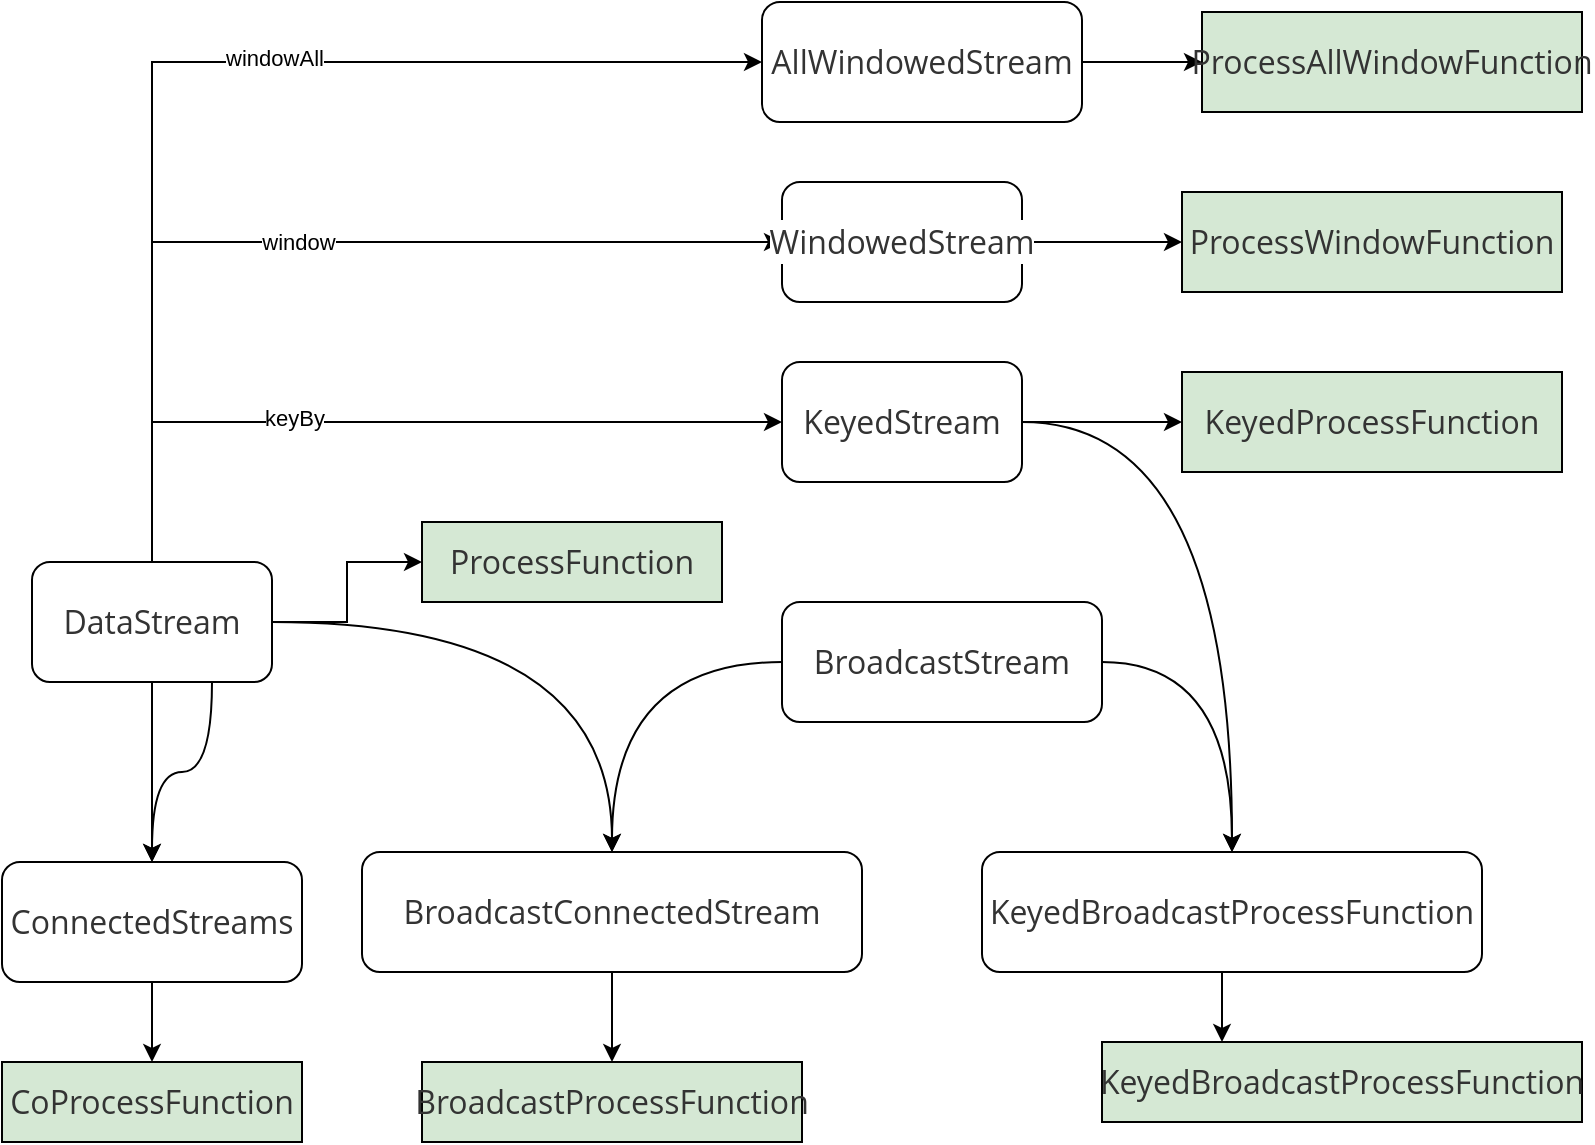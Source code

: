 <mxfile version="27.2.0">
  <diagram name="第 1 页" id="700i1c7fOfJC0uIgooza">
    <mxGraphModel dx="1104" dy="883" grid="1" gridSize="10" guides="1" tooltips="1" connect="1" arrows="1" fold="1" page="1" pageScale="1" pageWidth="827" pageHeight="1169" math="0" shadow="0">
      <root>
        <mxCell id="0" />
        <mxCell id="1" parent="0" />
        <mxCell id="dK5d3HkFo_gg-FZk3Kwn-11" value="" style="edgeStyle=orthogonalEdgeStyle;rounded=0;orthogonalLoop=1;jettySize=auto;html=1;curved=1;" edge="1" parent="1" source="YXj8AyzEQjbcFUg-LPdd-1" target="dK5d3HkFo_gg-FZk3Kwn-10">
          <mxGeometry relative="1" as="geometry" />
        </mxCell>
        <mxCell id="dK5d3HkFo_gg-FZk3Kwn-12" style="edgeStyle=orthogonalEdgeStyle;rounded=0;orthogonalLoop=1;jettySize=auto;html=1;exitX=0.75;exitY=1;exitDx=0;exitDy=0;entryX=0.5;entryY=0;entryDx=0;entryDy=0;curved=1;" edge="1" parent="1" source="YXj8AyzEQjbcFUg-LPdd-1" target="dK5d3HkFo_gg-FZk3Kwn-10">
          <mxGeometry relative="1" as="geometry" />
        </mxCell>
        <mxCell id="dK5d3HkFo_gg-FZk3Kwn-13" style="edgeStyle=orthogonalEdgeStyle;rounded=0;orthogonalLoop=1;jettySize=auto;html=1;exitX=0.5;exitY=0;exitDx=0;exitDy=0;entryX=0;entryY=0.5;entryDx=0;entryDy=0;" edge="1" parent="1" source="YXj8AyzEQjbcFUg-LPdd-1" target="YXj8AyzEQjbcFUg-LPdd-4">
          <mxGeometry relative="1" as="geometry" />
        </mxCell>
        <mxCell id="dK5d3HkFo_gg-FZk3Kwn-15" value="window" style="edgeLabel;html=1;align=center;verticalAlign=middle;resizable=0;points=[];" vertex="1" connectable="0" parent="dK5d3HkFo_gg-FZk3Kwn-13">
          <mxGeometry x="-0.019" relative="1" as="geometry">
            <mxPoint as="offset" />
          </mxGeometry>
        </mxCell>
        <mxCell id="dK5d3HkFo_gg-FZk3Kwn-14" style="edgeStyle=orthogonalEdgeStyle;rounded=0;orthogonalLoop=1;jettySize=auto;html=1;exitX=0.5;exitY=0;exitDx=0;exitDy=0;entryX=0;entryY=0.5;entryDx=0;entryDy=0;" edge="1" parent="1" source="YXj8AyzEQjbcFUg-LPdd-1" target="YXj8AyzEQjbcFUg-LPdd-2">
          <mxGeometry relative="1" as="geometry" />
        </mxCell>
        <mxCell id="dK5d3HkFo_gg-FZk3Kwn-16" value="keyBy" style="edgeLabel;html=1;align=center;verticalAlign=middle;resizable=0;points=[];" vertex="1" connectable="0" parent="dK5d3HkFo_gg-FZk3Kwn-14">
          <mxGeometry x="-0.268" y="2" relative="1" as="geometry">
            <mxPoint as="offset" />
          </mxGeometry>
        </mxCell>
        <mxCell id="dK5d3HkFo_gg-FZk3Kwn-17" style="edgeStyle=orthogonalEdgeStyle;rounded=0;orthogonalLoop=1;jettySize=auto;html=1;exitX=0.5;exitY=0;exitDx=0;exitDy=0;entryX=0;entryY=0.5;entryDx=0;entryDy=0;" edge="1" parent="1" source="YXj8AyzEQjbcFUg-LPdd-1" target="YXj8AyzEQjbcFUg-LPdd-6">
          <mxGeometry relative="1" as="geometry" />
        </mxCell>
        <mxCell id="dK5d3HkFo_gg-FZk3Kwn-18" value="windowAll" style="edgeLabel;html=1;align=center;verticalAlign=middle;resizable=0;points=[];" vertex="1" connectable="0" parent="dK5d3HkFo_gg-FZk3Kwn-17">
          <mxGeometry x="0.121" y="2" relative="1" as="geometry">
            <mxPoint as="offset" />
          </mxGeometry>
        </mxCell>
        <mxCell id="dK5d3HkFo_gg-FZk3Kwn-29" style="edgeStyle=orthogonalEdgeStyle;rounded=0;orthogonalLoop=1;jettySize=auto;html=1;exitX=1;exitY=0.5;exitDx=0;exitDy=0;entryX=0;entryY=0.5;entryDx=0;entryDy=0;" edge="1" parent="1" source="YXj8AyzEQjbcFUg-LPdd-1" target="dK5d3HkFo_gg-FZk3Kwn-27">
          <mxGeometry relative="1" as="geometry" />
        </mxCell>
        <mxCell id="YXj8AyzEQjbcFUg-LPdd-1" value="&lt;span style=&quot;caret-color: rgb(0, 122, 255); color: rgb(51, 51, 51); font-family: &amp;quot;Open Sans&amp;quot;, &amp;quot;Clear Sans&amp;quot;, &amp;quot;Helvetica Neue&amp;quot;, Helvetica, Arial, &amp;quot;Segoe UI Emoji&amp;quot;, sans-serif; font-size: 16px; orphans: 4; text-align: start; white-space-collapse: preserve; background-color: rgb(255, 255, 255);&quot;&gt;DataStream&lt;/span&gt;" style="rounded=1;whiteSpace=wrap;html=1;" parent="1" vertex="1">
          <mxGeometry x="85" y="380" width="120" height="60" as="geometry" />
        </mxCell>
        <mxCell id="dK5d3HkFo_gg-FZk3Kwn-8" style="edgeStyle=orthogonalEdgeStyle;rounded=0;orthogonalLoop=1;jettySize=auto;html=1;exitX=1;exitY=0.5;exitDx=0;exitDy=0;curved=1;" edge="1" parent="1" source="YXj8AyzEQjbcFUg-LPdd-2" target="dK5d3HkFo_gg-FZk3Kwn-6">
          <mxGeometry relative="1" as="geometry" />
        </mxCell>
        <mxCell id="dK5d3HkFo_gg-FZk3Kwn-20" value="" style="edgeStyle=orthogonalEdgeStyle;rounded=0;orthogonalLoop=1;jettySize=auto;html=1;" edge="1" parent="1" source="YXj8AyzEQjbcFUg-LPdd-2">
          <mxGeometry relative="1" as="geometry">
            <mxPoint x="660" y="310" as="targetPoint" />
          </mxGeometry>
        </mxCell>
        <mxCell id="YXj8AyzEQjbcFUg-LPdd-2" value="&lt;span style=&quot;caret-color: rgb(0, 122, 255); color: rgb(51, 51, 51); font-family: &amp;quot;Open Sans&amp;quot;, &amp;quot;Clear Sans&amp;quot;, &amp;quot;Helvetica Neue&amp;quot;, Helvetica, Arial, &amp;quot;Segoe UI Emoji&amp;quot;, sans-serif; font-size: 16px; orphans: 4; text-align: start; white-space-collapse: preserve; background-color: rgb(255, 255, 255);&quot;&gt;KeyedStream&lt;/span&gt;" style="rounded=1;whiteSpace=wrap;html=1;" parent="1" vertex="1">
          <mxGeometry x="460" y="280" width="120" height="60" as="geometry" />
        </mxCell>
        <mxCell id="dK5d3HkFo_gg-FZk3Kwn-23" style="edgeStyle=orthogonalEdgeStyle;rounded=0;orthogonalLoop=1;jettySize=auto;html=1;exitX=1;exitY=0.5;exitDx=0;exitDy=0;entryX=0;entryY=0.5;entryDx=0;entryDy=0;" edge="1" parent="1" source="YXj8AyzEQjbcFUg-LPdd-4" target="dK5d3HkFo_gg-FZk3Kwn-22">
          <mxGeometry relative="1" as="geometry" />
        </mxCell>
        <mxCell id="YXj8AyzEQjbcFUg-LPdd-4" value="&lt;span style=&quot;caret-color: rgb(0, 122, 255); color: rgb(51, 51, 51); font-family: &amp;quot;Open Sans&amp;quot;, &amp;quot;Clear Sans&amp;quot;, &amp;quot;Helvetica Neue&amp;quot;, Helvetica, Arial, &amp;quot;Segoe UI Emoji&amp;quot;, sans-serif; font-size: 16px; orphans: 4; text-align: start; white-space-collapse: preserve; background-color: rgb(255, 255, 255);&quot;&gt;WindowedStream&lt;/span&gt;" style="rounded=1;whiteSpace=wrap;html=1;" parent="1" vertex="1">
          <mxGeometry x="460" y="190" width="120" height="60" as="geometry" />
        </mxCell>
        <mxCell id="dK5d3HkFo_gg-FZk3Kwn-26" style="edgeStyle=orthogonalEdgeStyle;rounded=0;orthogonalLoop=1;jettySize=auto;html=1;exitX=1;exitY=0.5;exitDx=0;exitDy=0;entryX=0;entryY=0.5;entryDx=0;entryDy=0;" edge="1" parent="1" source="YXj8AyzEQjbcFUg-LPdd-6" target="dK5d3HkFo_gg-FZk3Kwn-24">
          <mxGeometry relative="1" as="geometry" />
        </mxCell>
        <mxCell id="YXj8AyzEQjbcFUg-LPdd-6" value="&lt;span style=&quot;caret-color: rgb(0, 122, 255); color: rgb(51, 51, 51); font-family: &amp;quot;Open Sans&amp;quot;, &amp;quot;Clear Sans&amp;quot;, &amp;quot;Helvetica Neue&amp;quot;, Helvetica, Arial, &amp;quot;Segoe UI Emoji&amp;quot;, sans-serif; font-size: 16px; orphans: 4; text-align: start; white-space-collapse: preserve; background-color: rgb(255, 255, 255);&quot;&gt;AllWindowedStream&lt;/span&gt;" style="rounded=1;whiteSpace=wrap;html=1;" parent="1" vertex="1">
          <mxGeometry x="450" y="100" width="160" height="60" as="geometry" />
        </mxCell>
        <mxCell id="dK5d3HkFo_gg-FZk3Kwn-5" style="edgeStyle=orthogonalEdgeStyle;rounded=0;orthogonalLoop=1;jettySize=auto;html=1;exitX=0;exitY=0.5;exitDx=0;exitDy=0;entryX=0.5;entryY=0;entryDx=0;entryDy=0;curved=1;" edge="1" parent="1" source="dK5d3HkFo_gg-FZk3Kwn-1" target="dK5d3HkFo_gg-FZk3Kwn-3">
          <mxGeometry relative="1" as="geometry" />
        </mxCell>
        <mxCell id="dK5d3HkFo_gg-FZk3Kwn-9" style="edgeStyle=orthogonalEdgeStyle;rounded=0;orthogonalLoop=1;jettySize=auto;html=1;exitX=1;exitY=0.5;exitDx=0;exitDy=0;entryX=0.5;entryY=0;entryDx=0;entryDy=0;curved=1;" edge="1" parent="1" source="dK5d3HkFo_gg-FZk3Kwn-1" target="dK5d3HkFo_gg-FZk3Kwn-6">
          <mxGeometry relative="1" as="geometry" />
        </mxCell>
        <mxCell id="dK5d3HkFo_gg-FZk3Kwn-1" value="&lt;span style=&quot;caret-color: rgb(0, 122, 255); color: rgb(51, 51, 51); font-family: &amp;quot;Open Sans&amp;quot;, &amp;quot;Clear Sans&amp;quot;, &amp;quot;Helvetica Neue&amp;quot;, Helvetica, Arial, &amp;quot;Segoe UI Emoji&amp;quot;, sans-serif; font-size: 16px; orphans: 4; text-align: start; white-space-collapse: preserve; background-color: rgb(255, 255, 255);&quot;&gt;BroadcastStream&lt;/span&gt;" style="rounded=1;whiteSpace=wrap;html=1;" vertex="1" parent="1">
          <mxGeometry x="460" y="400" width="160" height="60" as="geometry" />
        </mxCell>
        <mxCell id="dK5d3HkFo_gg-FZk3Kwn-34" style="edgeStyle=orthogonalEdgeStyle;rounded=0;orthogonalLoop=1;jettySize=auto;html=1;exitX=0.5;exitY=1;exitDx=0;exitDy=0;" edge="1" parent="1" source="dK5d3HkFo_gg-FZk3Kwn-3" target="dK5d3HkFo_gg-FZk3Kwn-31">
          <mxGeometry relative="1" as="geometry" />
        </mxCell>
        <mxCell id="dK5d3HkFo_gg-FZk3Kwn-3" value="&lt;span style=&quot;caret-color: rgb(0, 122, 255); color: rgb(51, 51, 51); font-family: &amp;quot;Open Sans&amp;quot;, &amp;quot;Clear Sans&amp;quot;, &amp;quot;Helvetica Neue&amp;quot;, Helvetica, Arial, &amp;quot;Segoe UI Emoji&amp;quot;, sans-serif; font-size: 16px; orphans: 4; text-align: start; white-space-collapse: preserve; background-color: rgb(255, 255, 255);&quot;&gt;BroadcastConnectedStream&lt;/span&gt;" style="rounded=1;whiteSpace=wrap;html=1;" vertex="1" parent="1">
          <mxGeometry x="250" y="525" width="250" height="60" as="geometry" />
        </mxCell>
        <mxCell id="dK5d3HkFo_gg-FZk3Kwn-4" style="edgeStyle=orthogonalEdgeStyle;rounded=0;orthogonalLoop=1;jettySize=auto;html=1;exitX=1;exitY=0.5;exitDx=0;exitDy=0;entryX=0.5;entryY=0;entryDx=0;entryDy=0;curved=1;" edge="1" parent="1" source="YXj8AyzEQjbcFUg-LPdd-1" target="dK5d3HkFo_gg-FZk3Kwn-3">
          <mxGeometry relative="1" as="geometry" />
        </mxCell>
        <mxCell id="dK5d3HkFo_gg-FZk3Kwn-35" style="edgeStyle=orthogonalEdgeStyle;rounded=0;orthogonalLoop=1;jettySize=auto;html=1;exitX=0.5;exitY=1;exitDx=0;exitDy=0;entryX=0.25;entryY=0;entryDx=0;entryDy=0;" edge="1" parent="1" source="dK5d3HkFo_gg-FZk3Kwn-6" target="dK5d3HkFo_gg-FZk3Kwn-32">
          <mxGeometry relative="1" as="geometry" />
        </mxCell>
        <mxCell id="dK5d3HkFo_gg-FZk3Kwn-6" value="&lt;span style=&quot;caret-color: rgb(0, 122, 255); color: rgb(51, 51, 51); font-family: &amp;quot;Open Sans&amp;quot;, &amp;quot;Clear Sans&amp;quot;, &amp;quot;Helvetica Neue&amp;quot;, Helvetica, Arial, &amp;quot;Segoe UI Emoji&amp;quot;, sans-serif; font-size: 16px; orphans: 4; text-align: start; white-space-collapse: preserve; background-color: rgb(255, 255, 255);&quot;&gt;KeyedBroadcastProcessFunction&lt;/span&gt;" style="rounded=1;whiteSpace=wrap;html=1;" vertex="1" parent="1">
          <mxGeometry x="560" y="525" width="250" height="60" as="geometry" />
        </mxCell>
        <mxCell id="dK5d3HkFo_gg-FZk3Kwn-33" style="edgeStyle=orthogonalEdgeStyle;rounded=0;orthogonalLoop=1;jettySize=auto;html=1;exitX=0.5;exitY=1;exitDx=0;exitDy=0;entryX=0.5;entryY=0;entryDx=0;entryDy=0;" edge="1" parent="1" source="dK5d3HkFo_gg-FZk3Kwn-10" target="dK5d3HkFo_gg-FZk3Kwn-30">
          <mxGeometry relative="1" as="geometry" />
        </mxCell>
        <mxCell id="dK5d3HkFo_gg-FZk3Kwn-10" value="&lt;span style=&quot;caret-color: rgb(0, 122, 255); color: rgb(51, 51, 51); font-family: &amp;quot;Open Sans&amp;quot;, &amp;quot;Clear Sans&amp;quot;, &amp;quot;Helvetica Neue&amp;quot;, Helvetica, Arial, &amp;quot;Segoe UI Emoji&amp;quot;, sans-serif; font-size: 16px; orphans: 4; text-align: start; white-space-collapse: preserve; background-color: rgb(255, 255, 255);&quot;&gt;ConnectedStreams&lt;/span&gt;" style="whiteSpace=wrap;html=1;rounded=1;" vertex="1" parent="1">
          <mxGeometry x="70" y="530" width="150" height="60" as="geometry" />
        </mxCell>
        <mxCell id="dK5d3HkFo_gg-FZk3Kwn-21" value="&lt;span style=&quot;caret-color: rgb(0, 122, 255); color: rgb(51, 51, 51); font-family: &amp;quot;Open Sans&amp;quot;, &amp;quot;Clear Sans&amp;quot;, &amp;quot;Helvetica Neue&amp;quot;, Helvetica, Arial, &amp;quot;Segoe UI Emoji&amp;quot;, sans-serif; font-size: 16px; orphans: 4; text-align: start; white-space-collapse: preserve;&quot;&gt;KeyedProcessFunction&lt;/span&gt;" style="rounded=0;whiteSpace=wrap;html=1;fillColor=#d5e8d4;strokeColor=default;glass=0;labelBackgroundColor=none;" vertex="1" parent="1">
          <mxGeometry x="660" y="285" width="190" height="50" as="geometry" />
        </mxCell>
        <mxCell id="dK5d3HkFo_gg-FZk3Kwn-22" value="&lt;span style=&quot;caret-color: rgb(0, 122, 255); color: rgb(51, 51, 51); font-family: &amp;quot;Open Sans&amp;quot;, &amp;quot;Clear Sans&amp;quot;, &amp;quot;Helvetica Neue&amp;quot;, Helvetica, Arial, &amp;quot;Segoe UI Emoji&amp;quot;, sans-serif; font-size: 16px; orphans: 4; text-align: start; white-space-collapse: preserve;&quot;&gt;ProcessWindowFunction&lt;/span&gt;" style="rounded=0;whiteSpace=wrap;html=1;fillColor=#d5e8d4;strokeColor=default;glass=0;labelBackgroundColor=none;" vertex="1" parent="1">
          <mxGeometry x="660" y="195" width="190" height="50" as="geometry" />
        </mxCell>
        <mxCell id="dK5d3HkFo_gg-FZk3Kwn-24" value="&lt;span style=&quot;caret-color: rgb(0, 122, 255); color: rgb(51, 51, 51); font-family: &amp;quot;Open Sans&amp;quot;, &amp;quot;Clear Sans&amp;quot;, &amp;quot;Helvetica Neue&amp;quot;, Helvetica, Arial, &amp;quot;Segoe UI Emoji&amp;quot;, sans-serif; font-size: 16px; orphans: 4; text-align: start; white-space-collapse: preserve;&quot;&gt;ProcessAllWindowFunction&lt;/span&gt;" style="rounded=0;whiteSpace=wrap;html=1;fillColor=#d5e8d4;strokeColor=default;glass=0;labelBackgroundColor=none;" vertex="1" parent="1">
          <mxGeometry x="670" y="105" width="190" height="50" as="geometry" />
        </mxCell>
        <mxCell id="dK5d3HkFo_gg-FZk3Kwn-27" value="&lt;span style=&quot;caret-color: rgb(0, 122, 255); color: rgb(51, 51, 51); font-family: &amp;quot;Open Sans&amp;quot;, &amp;quot;Clear Sans&amp;quot;, &amp;quot;Helvetica Neue&amp;quot;, Helvetica, Arial, &amp;quot;Segoe UI Emoji&amp;quot;, sans-serif; font-size: 16px; orphans: 4; text-align: start; white-space-collapse: preserve;&quot;&gt;ProcessFunction&lt;/span&gt;" style="rounded=0;whiteSpace=wrap;html=1;fillColor=#d5e8d4;strokeColor=default;glass=0;labelBackgroundColor=none;" vertex="1" parent="1">
          <mxGeometry x="280" y="360" width="150" height="40" as="geometry" />
        </mxCell>
        <mxCell id="dK5d3HkFo_gg-FZk3Kwn-30" value="&lt;span style=&quot;caret-color: rgb(0, 122, 255); color: rgb(51, 51, 51); font-family: &amp;quot;Open Sans&amp;quot;, &amp;quot;Clear Sans&amp;quot;, &amp;quot;Helvetica Neue&amp;quot;, Helvetica, Arial, &amp;quot;Segoe UI Emoji&amp;quot;, sans-serif; font-size: 16px; orphans: 4; text-align: start; white-space-collapse: preserve;&quot;&gt;CoProcessFunction&lt;/span&gt;" style="rounded=0;whiteSpace=wrap;html=1;fillColor=#d5e8d4;strokeColor=default;glass=0;labelBackgroundColor=none;" vertex="1" parent="1">
          <mxGeometry x="70" y="630" width="150" height="40" as="geometry" />
        </mxCell>
        <mxCell id="dK5d3HkFo_gg-FZk3Kwn-31" value="&lt;span style=&quot;caret-color: rgb(0, 122, 255); color: rgb(51, 51, 51); font-family: &amp;quot;Open Sans&amp;quot;, &amp;quot;Clear Sans&amp;quot;, &amp;quot;Helvetica Neue&amp;quot;, Helvetica, Arial, &amp;quot;Segoe UI Emoji&amp;quot;, sans-serif; font-size: 16px; orphans: 4; text-align: start; white-space-collapse: preserve;&quot;&gt;BroadcastProcessFunction&lt;/span&gt;" style="rounded=0;whiteSpace=wrap;html=1;fillColor=#d5e8d4;strokeColor=default;glass=0;labelBackgroundColor=none;" vertex="1" parent="1">
          <mxGeometry x="280" y="630" width="190" height="40" as="geometry" />
        </mxCell>
        <mxCell id="dK5d3HkFo_gg-FZk3Kwn-32" value="&lt;span style=&quot;caret-color: rgb(0, 122, 255); color: rgb(51, 51, 51); font-family: &amp;quot;Open Sans&amp;quot;, &amp;quot;Clear Sans&amp;quot;, &amp;quot;Helvetica Neue&amp;quot;, Helvetica, Arial, &amp;quot;Segoe UI Emoji&amp;quot;, sans-serif; font-size: 16px; orphans: 4; text-align: start; white-space-collapse: preserve;&quot;&gt;KeyedBroadcastProcessFunction&lt;/span&gt;" style="rounded=0;whiteSpace=wrap;html=1;fillColor=#d5e8d4;strokeColor=default;glass=0;labelBackgroundColor=none;" vertex="1" parent="1">
          <mxGeometry x="620" y="620" width="240" height="40" as="geometry" />
        </mxCell>
      </root>
    </mxGraphModel>
  </diagram>
</mxfile>
